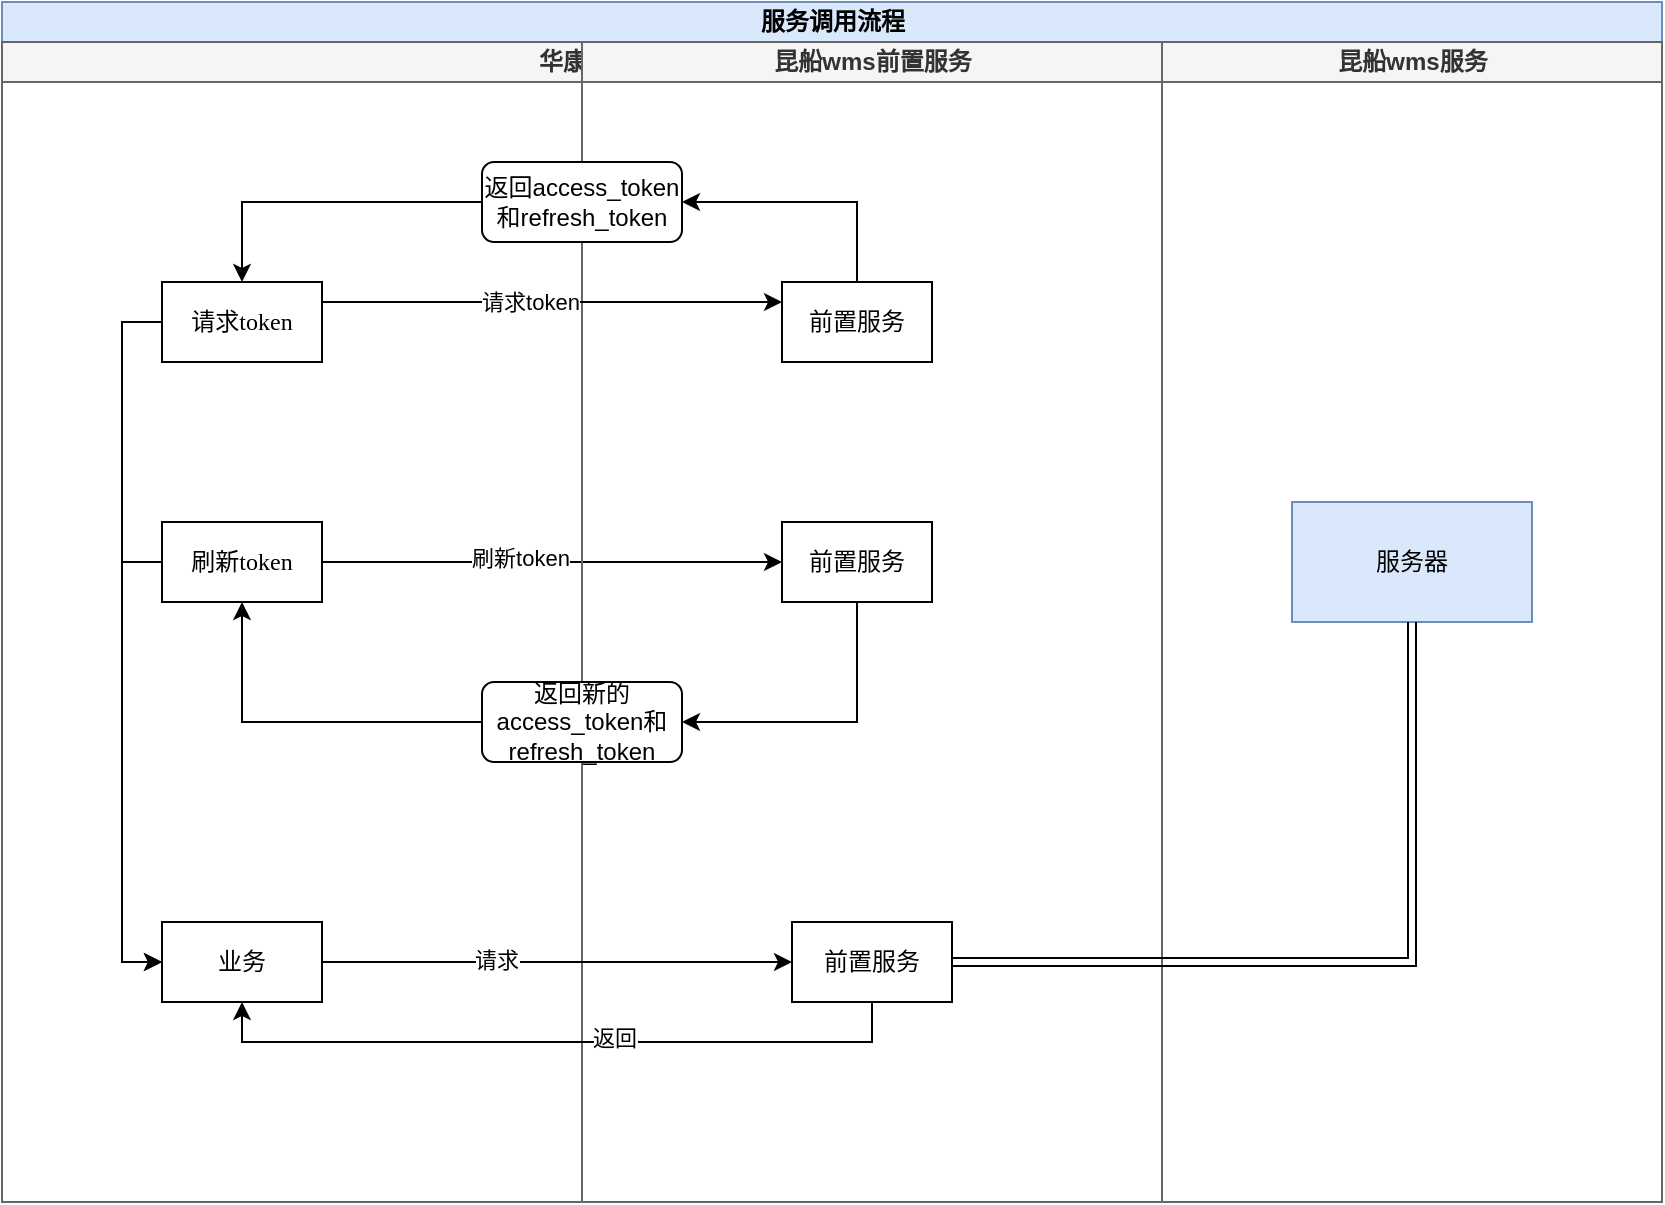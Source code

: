 <mxfile version="24.6.2" type="github">
  <diagram name="Page-1" id="0783ab3e-0a74-02c8-0abd-f7b4e66b4bec">
    <mxGraphModel dx="1678" dy="945" grid="1" gridSize="10" guides="1" tooltips="1" connect="1" arrows="1" fold="1" page="1" pageScale="1" pageWidth="850" pageHeight="1100" background="none" math="0" shadow="0">
      <root>
        <mxCell id="0" />
        <mxCell id="1" parent="0" />
        <mxCell id="1c1d494c118603dd-1" value="服务调用流程" style="swimlane;html=1;childLayout=stackLayout;startSize=20;rounded=0;shadow=0;comic=0;labelBackgroundColor=none;strokeWidth=1;fontFamily=Verdana;fontSize=12;align=center;fillColor=#dae8fc;strokeColor=#6c8ebf;" parent="1" vertex="1">
          <mxGeometry x="40" y="20" width="830" height="600" as="geometry" />
        </mxCell>
        <mxCell id="1c1d494c118603dd-2" value="华康BIP" style="swimlane;html=1;startSize=20;fillColor=#f5f5f5;fontColor=#333333;strokeColor=#666666;" parent="1c1d494c118603dd-1" vertex="1">
          <mxGeometry y="20" width="580" height="580" as="geometry">
            <mxRectangle y="20" width="40" height="490" as="alternateBounds" />
          </mxGeometry>
        </mxCell>
        <mxCell id="GXR5rZHoVhnLlK48RY9E-45" style="edgeStyle=orthogonalEdgeStyle;rounded=0;orthogonalLoop=1;jettySize=auto;html=1;exitX=1;exitY=1;exitDx=0;exitDy=0;entryX=0;entryY=0.75;entryDx=0;entryDy=0;" edge="1" parent="1c1d494c118603dd-2">
          <mxGeometry relative="1" as="geometry">
            <mxPoint x="160" y="270" as="sourcePoint" />
            <mxPoint x="390" y="260" as="targetPoint" />
            <Array as="points">
              <mxPoint x="160" y="260" />
            </Array>
          </mxGeometry>
        </mxCell>
        <mxCell id="GXR5rZHoVhnLlK48RY9E-46" value="刷新token" style="edgeLabel;html=1;align=center;verticalAlign=middle;resizable=0;points=[];" vertex="1" connectable="0" parent="GXR5rZHoVhnLlK48RY9E-45">
          <mxGeometry x="-0.094" y="2" relative="1" as="geometry">
            <mxPoint as="offset" />
          </mxGeometry>
        </mxCell>
        <mxCell id="GXR5rZHoVhnLlK48RY9E-67" style="edgeStyle=orthogonalEdgeStyle;rounded=0;orthogonalLoop=1;jettySize=auto;html=1;exitX=0;exitY=0.5;exitDx=0;exitDy=0;entryX=0;entryY=0.5;entryDx=0;entryDy=0;" edge="1" parent="1c1d494c118603dd-2" source="1c1d494c118603dd-10" target="GXR5rZHoVhnLlK48RY9E-57">
          <mxGeometry relative="1" as="geometry" />
        </mxCell>
        <mxCell id="1c1d494c118603dd-10" value="请求token" style="rounded=0;whiteSpace=wrap;html=1;shadow=0;comic=0;labelBackgroundColor=none;strokeWidth=1;fontFamily=Verdana;fontSize=12;align=center;arcSize=50;" parent="1c1d494c118603dd-2" vertex="1">
          <mxGeometry x="80" y="120" width="80" height="40" as="geometry" />
        </mxCell>
        <mxCell id="GXR5rZHoVhnLlK48RY9E-42" style="edgeStyle=orthogonalEdgeStyle;rounded=0;orthogonalLoop=1;jettySize=auto;html=1;exitX=0;exitY=0.5;exitDx=0;exitDy=0;entryX=0.5;entryY=0;entryDx=0;entryDy=0;" edge="1" parent="1c1d494c118603dd-2" source="GXR5rZHoVhnLlK48RY9E-40" target="1c1d494c118603dd-10">
          <mxGeometry relative="1" as="geometry" />
        </mxCell>
        <mxCell id="1c1d494c118603dd-3" value="昆船wms前置服务" style="swimlane;html=1;startSize=20;fillColor=#f5f5f5;fontColor=#333333;strokeColor=#666666;" parent="1c1d494c118603dd-2" vertex="1">
          <mxGeometry x="290" width="290" height="580" as="geometry" />
        </mxCell>
        <mxCell id="GXR5rZHoVhnLlK48RY9E-35" value="前置服务" style="rounded=0;whiteSpace=wrap;html=1;" vertex="1" parent="1c1d494c118603dd-3">
          <mxGeometry x="100" y="120" width="75" height="40" as="geometry" />
        </mxCell>
        <mxCell id="GXR5rZHoVhnLlK48RY9E-40" value="返回access_token和refresh_token" style="rounded=1;whiteSpace=wrap;html=1;" vertex="1" parent="1c1d494c118603dd-3">
          <mxGeometry x="-50" y="60" width="100" height="40" as="geometry" />
        </mxCell>
        <mxCell id="GXR5rZHoVhnLlK48RY9E-41" style="edgeStyle=orthogonalEdgeStyle;rounded=0;orthogonalLoop=1;jettySize=auto;html=1;exitX=0.5;exitY=0;exitDx=0;exitDy=0;entryX=1;entryY=0.5;entryDx=0;entryDy=0;" edge="1" parent="1c1d494c118603dd-3" source="GXR5rZHoVhnLlK48RY9E-35" target="GXR5rZHoVhnLlK48RY9E-40">
          <mxGeometry relative="1" as="geometry" />
        </mxCell>
        <mxCell id="GXR5rZHoVhnLlK48RY9E-54" style="edgeStyle=orthogonalEdgeStyle;rounded=0;orthogonalLoop=1;jettySize=auto;html=1;exitX=0.5;exitY=1;exitDx=0;exitDy=0;entryX=1;entryY=0.5;entryDx=0;entryDy=0;" edge="1" parent="1c1d494c118603dd-3" source="GXR5rZHoVhnLlK48RY9E-48" target="GXR5rZHoVhnLlK48RY9E-53">
          <mxGeometry relative="1" as="geometry" />
        </mxCell>
        <mxCell id="GXR5rZHoVhnLlK48RY9E-48" value="前置服务" style="rounded=0;whiteSpace=wrap;html=1;" vertex="1" parent="1c1d494c118603dd-3">
          <mxGeometry x="100" y="240" width="75" height="40" as="geometry" />
        </mxCell>
        <mxCell id="GXR5rZHoVhnLlK48RY9E-53" value="返回新的access_token和refresh_token" style="rounded=1;whiteSpace=wrap;html=1;" vertex="1" parent="1c1d494c118603dd-3">
          <mxGeometry x="-50" y="320" width="100" height="40" as="geometry" />
        </mxCell>
        <mxCell id="GXR5rZHoVhnLlK48RY9E-56" value="前置服务" style="rounded=0;whiteSpace=wrap;html=1;" vertex="1" parent="1c1d494c118603dd-3">
          <mxGeometry x="105" y="440" width="80" height="40" as="geometry" />
        </mxCell>
        <mxCell id="GXR5rZHoVhnLlK48RY9E-36" style="edgeStyle=orthogonalEdgeStyle;rounded=0;orthogonalLoop=1;jettySize=auto;html=1;exitX=1;exitY=0.5;exitDx=0;exitDy=0;entryX=0;entryY=0.5;entryDx=0;entryDy=0;" edge="1" parent="1c1d494c118603dd-2">
          <mxGeometry relative="1" as="geometry">
            <mxPoint x="160" y="130" as="sourcePoint" />
            <mxPoint x="390" y="130" as="targetPoint" />
          </mxGeometry>
        </mxCell>
        <mxCell id="GXR5rZHoVhnLlK48RY9E-37" value="请求token" style="edgeLabel;html=1;align=center;verticalAlign=middle;resizable=0;points=[];" vertex="1" connectable="0" parent="GXR5rZHoVhnLlK48RY9E-36">
          <mxGeometry x="-0.101" relative="1" as="geometry">
            <mxPoint as="offset" />
          </mxGeometry>
        </mxCell>
        <mxCell id="GXR5rZHoVhnLlK48RY9E-66" style="edgeStyle=orthogonalEdgeStyle;rounded=0;orthogonalLoop=1;jettySize=auto;html=1;exitX=0;exitY=0.5;exitDx=0;exitDy=0;entryX=0;entryY=0.5;entryDx=0;entryDy=0;" edge="1" parent="1c1d494c118603dd-2" source="GXR5rZHoVhnLlK48RY9E-47" target="GXR5rZHoVhnLlK48RY9E-57">
          <mxGeometry relative="1" as="geometry" />
        </mxCell>
        <mxCell id="GXR5rZHoVhnLlK48RY9E-47" value="刷新token" style="rounded=0;whiteSpace=wrap;html=1;shadow=0;comic=0;labelBackgroundColor=none;strokeWidth=1;fontFamily=Verdana;fontSize=12;align=center;arcSize=50;" vertex="1" parent="1c1d494c118603dd-2">
          <mxGeometry x="80" y="240" width="80" height="40" as="geometry" />
        </mxCell>
        <mxCell id="GXR5rZHoVhnLlK48RY9E-55" style="edgeStyle=orthogonalEdgeStyle;rounded=0;orthogonalLoop=1;jettySize=auto;html=1;exitX=0;exitY=0.5;exitDx=0;exitDy=0;entryX=0.5;entryY=1;entryDx=0;entryDy=0;" edge="1" parent="1c1d494c118603dd-2" source="GXR5rZHoVhnLlK48RY9E-53" target="GXR5rZHoVhnLlK48RY9E-47">
          <mxGeometry relative="1" as="geometry" />
        </mxCell>
        <mxCell id="GXR5rZHoVhnLlK48RY9E-58" style="edgeStyle=orthogonalEdgeStyle;rounded=0;orthogonalLoop=1;jettySize=auto;html=1;exitX=1;exitY=0.5;exitDx=0;exitDy=0;entryX=0;entryY=0.5;entryDx=0;entryDy=0;" edge="1" parent="1c1d494c118603dd-2" source="GXR5rZHoVhnLlK48RY9E-57" target="GXR5rZHoVhnLlK48RY9E-56">
          <mxGeometry relative="1" as="geometry" />
        </mxCell>
        <mxCell id="GXR5rZHoVhnLlK48RY9E-60" value="请求" style="edgeLabel;html=1;align=center;verticalAlign=middle;resizable=0;points=[];" vertex="1" connectable="0" parent="GXR5rZHoVhnLlK48RY9E-58">
          <mxGeometry x="-0.26" y="1" relative="1" as="geometry">
            <mxPoint as="offset" />
          </mxGeometry>
        </mxCell>
        <mxCell id="GXR5rZHoVhnLlK48RY9E-57" value="业务" style="rounded=0;whiteSpace=wrap;html=1;shadow=0;comic=0;labelBackgroundColor=none;strokeWidth=1;fontFamily=Verdana;fontSize=12;align=center;arcSize=50;" vertex="1" parent="1c1d494c118603dd-2">
          <mxGeometry x="80" y="440" width="80" height="40" as="geometry" />
        </mxCell>
        <mxCell id="GXR5rZHoVhnLlK48RY9E-59" style="edgeStyle=orthogonalEdgeStyle;rounded=0;orthogonalLoop=1;jettySize=auto;html=1;exitX=0.5;exitY=1;exitDx=0;exitDy=0;entryX=0.5;entryY=1;entryDx=0;entryDy=0;" edge="1" parent="1c1d494c118603dd-2" source="GXR5rZHoVhnLlK48RY9E-56" target="GXR5rZHoVhnLlK48RY9E-57">
          <mxGeometry relative="1" as="geometry" />
        </mxCell>
        <mxCell id="GXR5rZHoVhnLlK48RY9E-61" value="返回" style="edgeLabel;html=1;align=center;verticalAlign=middle;resizable=0;points=[];" vertex="1" connectable="0" parent="GXR5rZHoVhnLlK48RY9E-59">
          <mxGeometry x="-0.157" y="-2" relative="1" as="geometry">
            <mxPoint as="offset" />
          </mxGeometry>
        </mxCell>
        <mxCell id="1c1d494c118603dd-4" value="昆船wms服务" style="swimlane;html=1;startSize=20;fillColor=#f5f5f5;fontColor=#333333;strokeColor=#666666;" parent="1" vertex="1">
          <mxGeometry x="620" y="40" width="250" height="580" as="geometry" />
        </mxCell>
        <mxCell id="GXR5rZHoVhnLlK48RY9E-62" value="服务器" style="rounded=0;whiteSpace=wrap;html=1;fillColor=#dae8fc;strokeColor=#6c8ebf;" vertex="1" parent="1c1d494c118603dd-4">
          <mxGeometry x="65" y="230" width="120" height="60" as="geometry" />
        </mxCell>
        <mxCell id="GXR5rZHoVhnLlK48RY9E-65" style="rounded=0;orthogonalLoop=1;jettySize=auto;html=1;exitX=0.5;exitY=1;exitDx=0;exitDy=0;entryX=1;entryY=0.5;entryDx=0;entryDy=0;edgeStyle=orthogonalEdgeStyle;shape=link;" edge="1" parent="1" source="GXR5rZHoVhnLlK48RY9E-62" target="GXR5rZHoVhnLlK48RY9E-56">
          <mxGeometry relative="1" as="geometry" />
        </mxCell>
      </root>
    </mxGraphModel>
  </diagram>
</mxfile>
